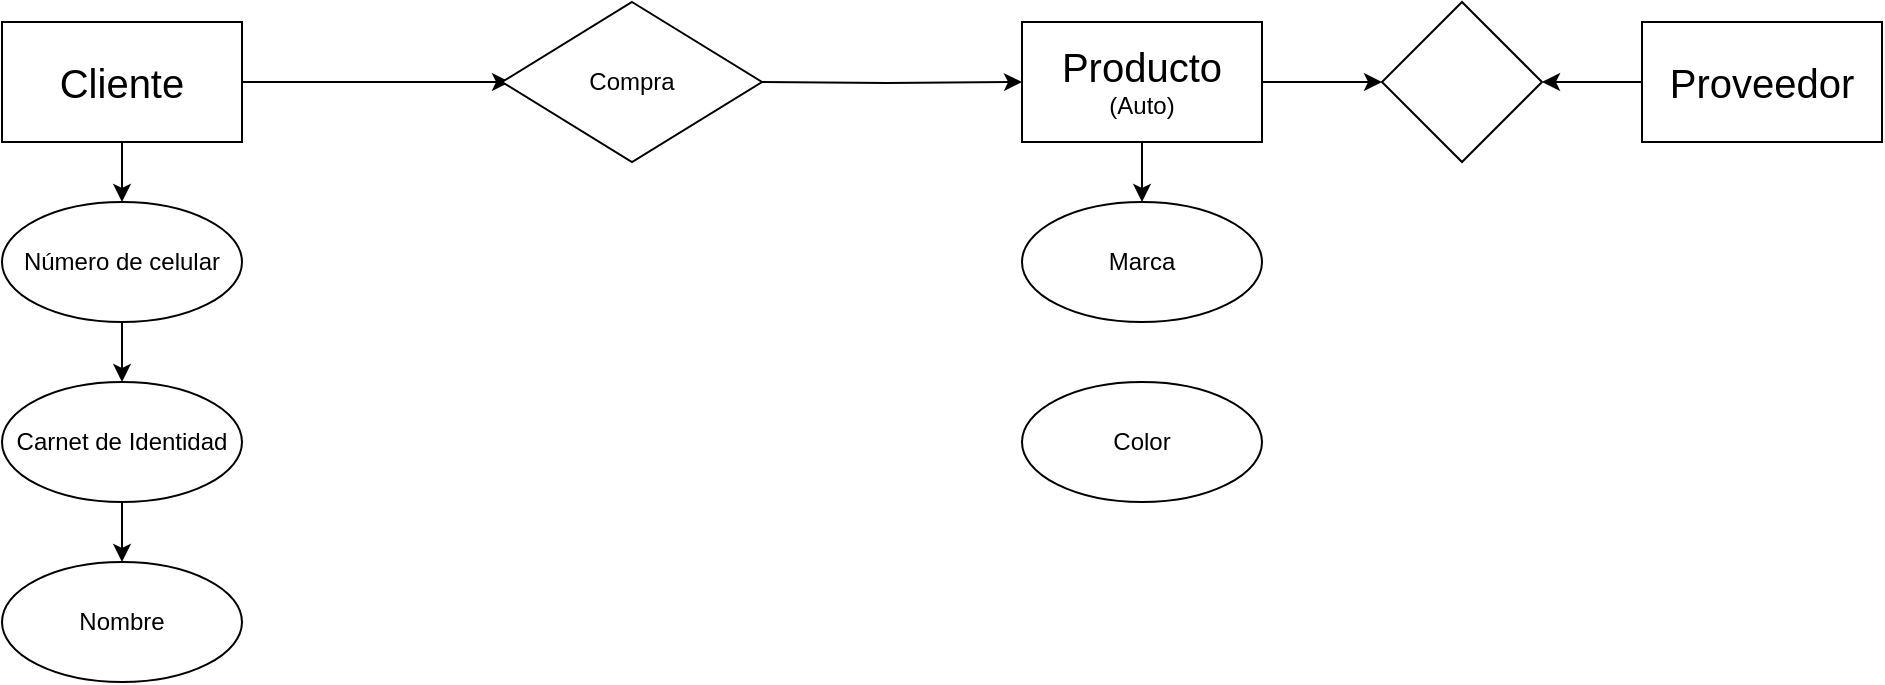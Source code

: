 <mxfile version="24.7.7">
  <diagram name="Página-1" id="sEH_KMVjG5P8stYreuwP">
    <mxGraphModel dx="880" dy="442" grid="1" gridSize="10" guides="1" tooltips="1" connect="1" arrows="1" fold="1" page="1" pageScale="1" pageWidth="827" pageHeight="1169" math="0" shadow="0">
      <root>
        <mxCell id="0" />
        <mxCell id="1" parent="0" />
        <mxCell id="9losAwSUsiRn6eGcseyA-9" style="edgeStyle=orthogonalEdgeStyle;rounded=0;orthogonalLoop=1;jettySize=auto;html=1;entryX=0;entryY=0.5;entryDx=0;entryDy=0;" edge="1" parent="1" source="9losAwSUsiRn6eGcseyA-1">
          <mxGeometry relative="1" as="geometry">
            <mxPoint x="294" y="120" as="targetPoint" />
          </mxGeometry>
        </mxCell>
        <mxCell id="9losAwSUsiRn6eGcseyA-13" value="" style="edgeStyle=orthogonalEdgeStyle;rounded=0;orthogonalLoop=1;jettySize=auto;html=1;" edge="1" parent="1" source="9losAwSUsiRn6eGcseyA-1" target="9losAwSUsiRn6eGcseyA-11">
          <mxGeometry relative="1" as="geometry" />
        </mxCell>
        <mxCell id="9losAwSUsiRn6eGcseyA-1" value="&lt;font style=&quot;font-size: 20px;&quot;&gt;Cliente&lt;/font&gt;" style="rounded=0;whiteSpace=wrap;html=1;" vertex="1" parent="1">
          <mxGeometry x="40" y="90" width="120" height="60" as="geometry" />
        </mxCell>
        <mxCell id="9losAwSUsiRn6eGcseyA-8" style="edgeStyle=orthogonalEdgeStyle;rounded=0;orthogonalLoop=1;jettySize=auto;html=1;entryX=0;entryY=0.5;entryDx=0;entryDy=0;" edge="1" parent="1" target="9losAwSUsiRn6eGcseyA-3">
          <mxGeometry relative="1" as="geometry">
            <mxPoint x="414" y="120" as="sourcePoint" />
          </mxGeometry>
        </mxCell>
        <mxCell id="9losAwSUsiRn6eGcseyA-6" value="" style="edgeStyle=orthogonalEdgeStyle;rounded=0;orthogonalLoop=1;jettySize=auto;html=1;" edge="1" parent="1" source="9losAwSUsiRn6eGcseyA-3" target="9losAwSUsiRn6eGcseyA-5">
          <mxGeometry relative="1" as="geometry" />
        </mxCell>
        <mxCell id="9losAwSUsiRn6eGcseyA-19" value="" style="edgeStyle=orthogonalEdgeStyle;rounded=0;orthogonalLoop=1;jettySize=auto;html=1;" edge="1" parent="1" source="9losAwSUsiRn6eGcseyA-3" target="9losAwSUsiRn6eGcseyA-18">
          <mxGeometry relative="1" as="geometry" />
        </mxCell>
        <mxCell id="9losAwSUsiRn6eGcseyA-3" value="&lt;div&gt;&lt;font style=&quot;font-size: 20px;&quot;&gt;Producto&lt;/font&gt;&lt;/div&gt;(Auto)" style="rounded=0;whiteSpace=wrap;html=1;" vertex="1" parent="1">
          <mxGeometry x="550" y="90" width="120" height="60" as="geometry" />
        </mxCell>
        <mxCell id="9losAwSUsiRn6eGcseyA-7" value="" style="edgeStyle=orthogonalEdgeStyle;rounded=0;orthogonalLoop=1;jettySize=auto;html=1;" edge="1" parent="1" source="9losAwSUsiRn6eGcseyA-4" target="9losAwSUsiRn6eGcseyA-5">
          <mxGeometry relative="1" as="geometry" />
        </mxCell>
        <mxCell id="9losAwSUsiRn6eGcseyA-4" value="&lt;font style=&quot;font-size: 20px;&quot;&gt;Proveedor&lt;/font&gt;" style="rounded=0;whiteSpace=wrap;html=1;" vertex="1" parent="1">
          <mxGeometry x="860" y="90" width="120" height="60" as="geometry" />
        </mxCell>
        <mxCell id="9losAwSUsiRn6eGcseyA-5" value="" style="rhombus;whiteSpace=wrap;html=1;" vertex="1" parent="1">
          <mxGeometry x="730" y="80" width="80" height="80" as="geometry" />
        </mxCell>
        <mxCell id="9losAwSUsiRn6eGcseyA-10" value="Compra" style="rhombus;whiteSpace=wrap;html=1;" vertex="1" parent="1">
          <mxGeometry x="290" y="80" width="130" height="80" as="geometry" />
        </mxCell>
        <mxCell id="9losAwSUsiRn6eGcseyA-14" value="" style="edgeStyle=orthogonalEdgeStyle;rounded=0;orthogonalLoop=1;jettySize=auto;html=1;" edge="1" parent="1" source="9losAwSUsiRn6eGcseyA-11" target="9losAwSUsiRn6eGcseyA-12">
          <mxGeometry relative="1" as="geometry" />
        </mxCell>
        <mxCell id="9losAwSUsiRn6eGcseyA-11" value="Número de celular" style="ellipse;whiteSpace=wrap;html=1;" vertex="1" parent="1">
          <mxGeometry x="40" y="180" width="120" height="60" as="geometry" />
        </mxCell>
        <mxCell id="9losAwSUsiRn6eGcseyA-17" value="" style="edgeStyle=orthogonalEdgeStyle;rounded=0;orthogonalLoop=1;jettySize=auto;html=1;" edge="1" parent="1" source="9losAwSUsiRn6eGcseyA-12" target="9losAwSUsiRn6eGcseyA-16">
          <mxGeometry relative="1" as="geometry" />
        </mxCell>
        <mxCell id="9losAwSUsiRn6eGcseyA-12" value="Carnet de Identidad" style="ellipse;whiteSpace=wrap;html=1;" vertex="1" parent="1">
          <mxGeometry x="40" y="270" width="120" height="60" as="geometry" />
        </mxCell>
        <mxCell id="9losAwSUsiRn6eGcseyA-16" value="Nombre" style="ellipse;whiteSpace=wrap;html=1;" vertex="1" parent="1">
          <mxGeometry x="40" y="360" width="120" height="60" as="geometry" />
        </mxCell>
        <mxCell id="9losAwSUsiRn6eGcseyA-18" value="Marca" style="ellipse;whiteSpace=wrap;html=1;" vertex="1" parent="1">
          <mxGeometry x="550" y="180" width="120" height="60" as="geometry" />
        </mxCell>
        <mxCell id="9losAwSUsiRn6eGcseyA-20" value="Color" style="ellipse;whiteSpace=wrap;html=1;" vertex="1" parent="1">
          <mxGeometry x="550" y="270" width="120" height="60" as="geometry" />
        </mxCell>
      </root>
    </mxGraphModel>
  </diagram>
</mxfile>
